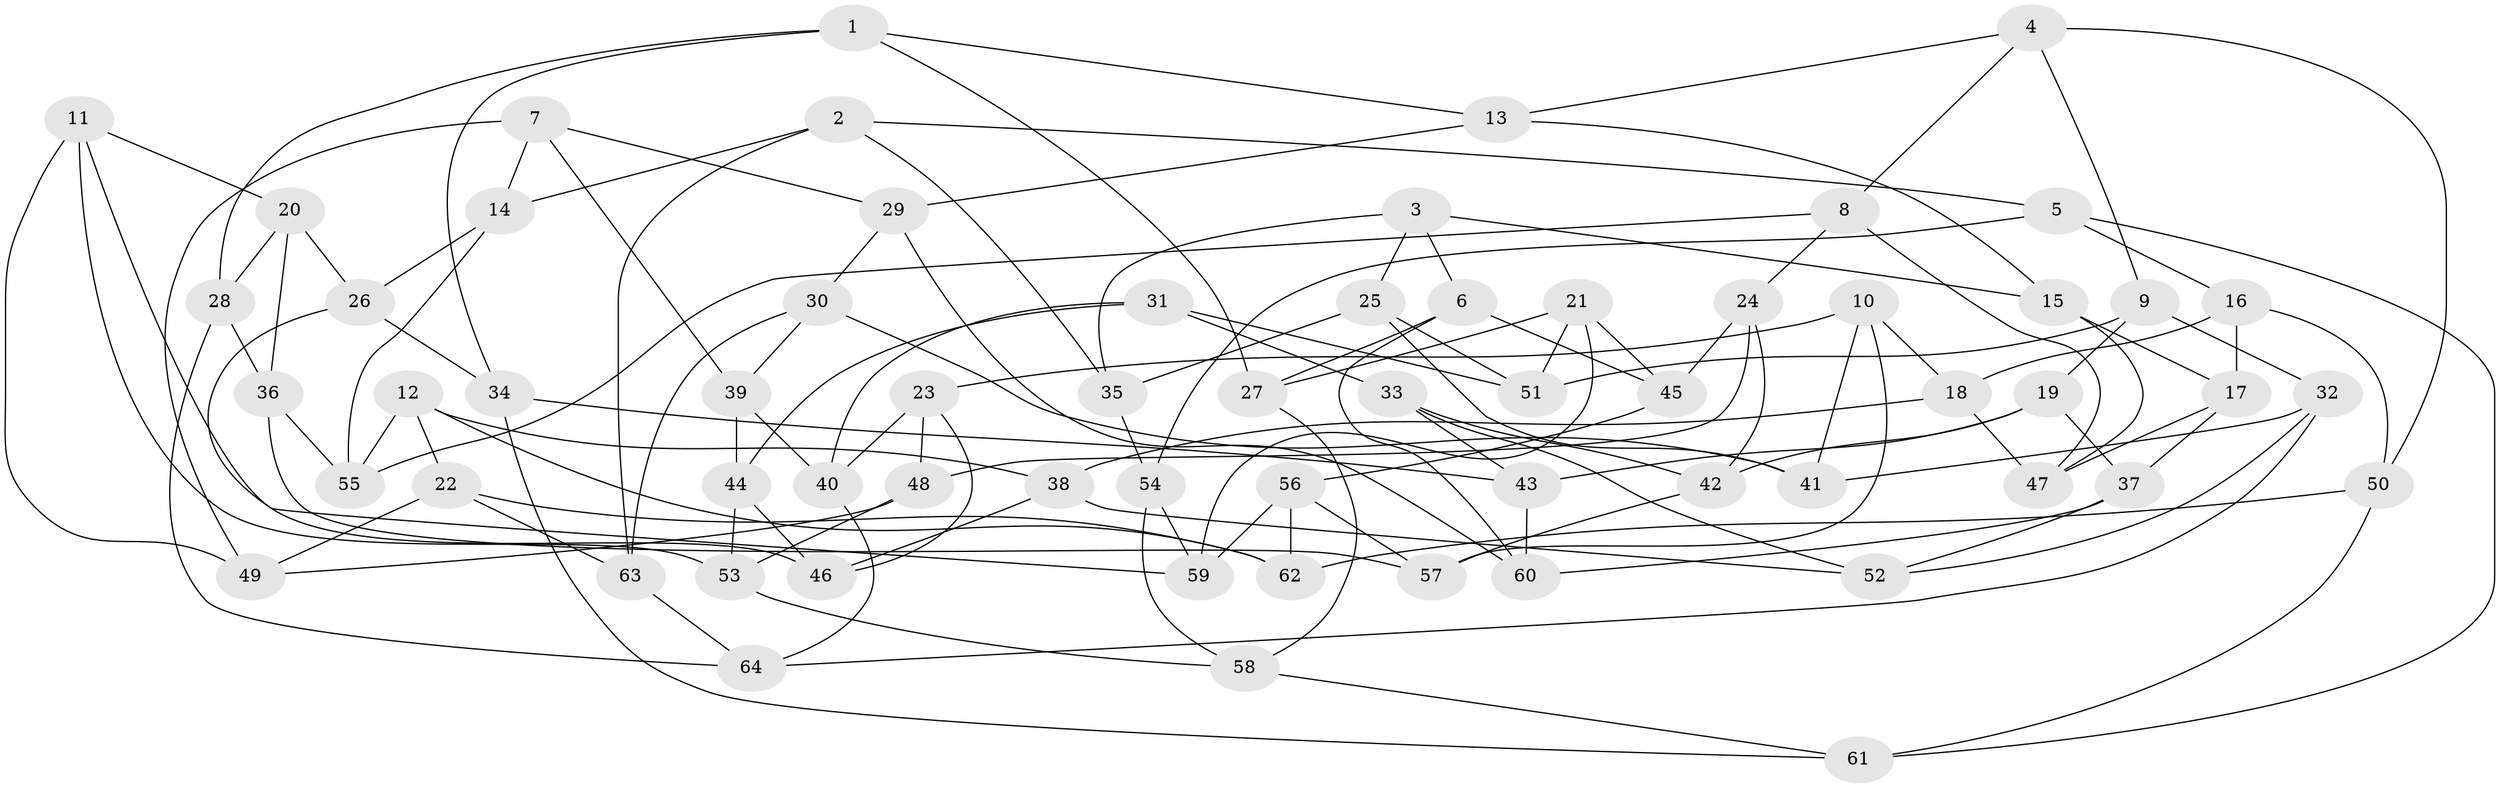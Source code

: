 // Generated by graph-tools (version 1.1) at 2025/02/03/09/25 03:02:56]
// undirected, 64 vertices, 128 edges
graph export_dot {
graph [start="1"]
  node [color=gray90,style=filled];
  1;
  2;
  3;
  4;
  5;
  6;
  7;
  8;
  9;
  10;
  11;
  12;
  13;
  14;
  15;
  16;
  17;
  18;
  19;
  20;
  21;
  22;
  23;
  24;
  25;
  26;
  27;
  28;
  29;
  30;
  31;
  32;
  33;
  34;
  35;
  36;
  37;
  38;
  39;
  40;
  41;
  42;
  43;
  44;
  45;
  46;
  47;
  48;
  49;
  50;
  51;
  52;
  53;
  54;
  55;
  56;
  57;
  58;
  59;
  60;
  61;
  62;
  63;
  64;
  1 -- 13;
  1 -- 28;
  1 -- 27;
  1 -- 34;
  2 -- 5;
  2 -- 35;
  2 -- 14;
  2 -- 63;
  3 -- 6;
  3 -- 35;
  3 -- 25;
  3 -- 15;
  4 -- 50;
  4 -- 13;
  4 -- 9;
  4 -- 8;
  5 -- 54;
  5 -- 61;
  5 -- 16;
  6 -- 27;
  6 -- 45;
  6 -- 60;
  7 -- 14;
  7 -- 49;
  7 -- 39;
  7 -- 29;
  8 -- 47;
  8 -- 24;
  8 -- 55;
  9 -- 32;
  9 -- 19;
  9 -- 51;
  10 -- 18;
  10 -- 57;
  10 -- 23;
  10 -- 41;
  11 -- 59;
  11 -- 49;
  11 -- 20;
  11 -- 53;
  12 -- 38;
  12 -- 55;
  12 -- 62;
  12 -- 22;
  13 -- 15;
  13 -- 29;
  14 -- 26;
  14 -- 55;
  15 -- 47;
  15 -- 17;
  16 -- 18;
  16 -- 17;
  16 -- 50;
  17 -- 47;
  17 -- 37;
  18 -- 47;
  18 -- 38;
  19 -- 42;
  19 -- 43;
  19 -- 37;
  20 -- 26;
  20 -- 28;
  20 -- 36;
  21 -- 27;
  21 -- 51;
  21 -- 45;
  21 -- 59;
  22 -- 63;
  22 -- 62;
  22 -- 49;
  23 -- 40;
  23 -- 48;
  23 -- 46;
  24 -- 45;
  24 -- 42;
  24 -- 48;
  25 -- 35;
  25 -- 51;
  25 -- 41;
  26 -- 46;
  26 -- 34;
  27 -- 58;
  28 -- 36;
  28 -- 64;
  29 -- 60;
  29 -- 30;
  30 -- 39;
  30 -- 63;
  30 -- 41;
  31 -- 44;
  31 -- 51;
  31 -- 33;
  31 -- 40;
  32 -- 64;
  32 -- 52;
  32 -- 41;
  33 -- 43;
  33 -- 42;
  33 -- 52;
  34 -- 61;
  34 -- 43;
  35 -- 54;
  36 -- 57;
  36 -- 55;
  37 -- 52;
  37 -- 60;
  38 -- 52;
  38 -- 46;
  39 -- 40;
  39 -- 44;
  40 -- 64;
  42 -- 57;
  43 -- 60;
  44 -- 53;
  44 -- 46;
  45 -- 56;
  48 -- 49;
  48 -- 53;
  50 -- 61;
  50 -- 62;
  53 -- 58;
  54 -- 59;
  54 -- 58;
  56 -- 57;
  56 -- 62;
  56 -- 59;
  58 -- 61;
  63 -- 64;
}

